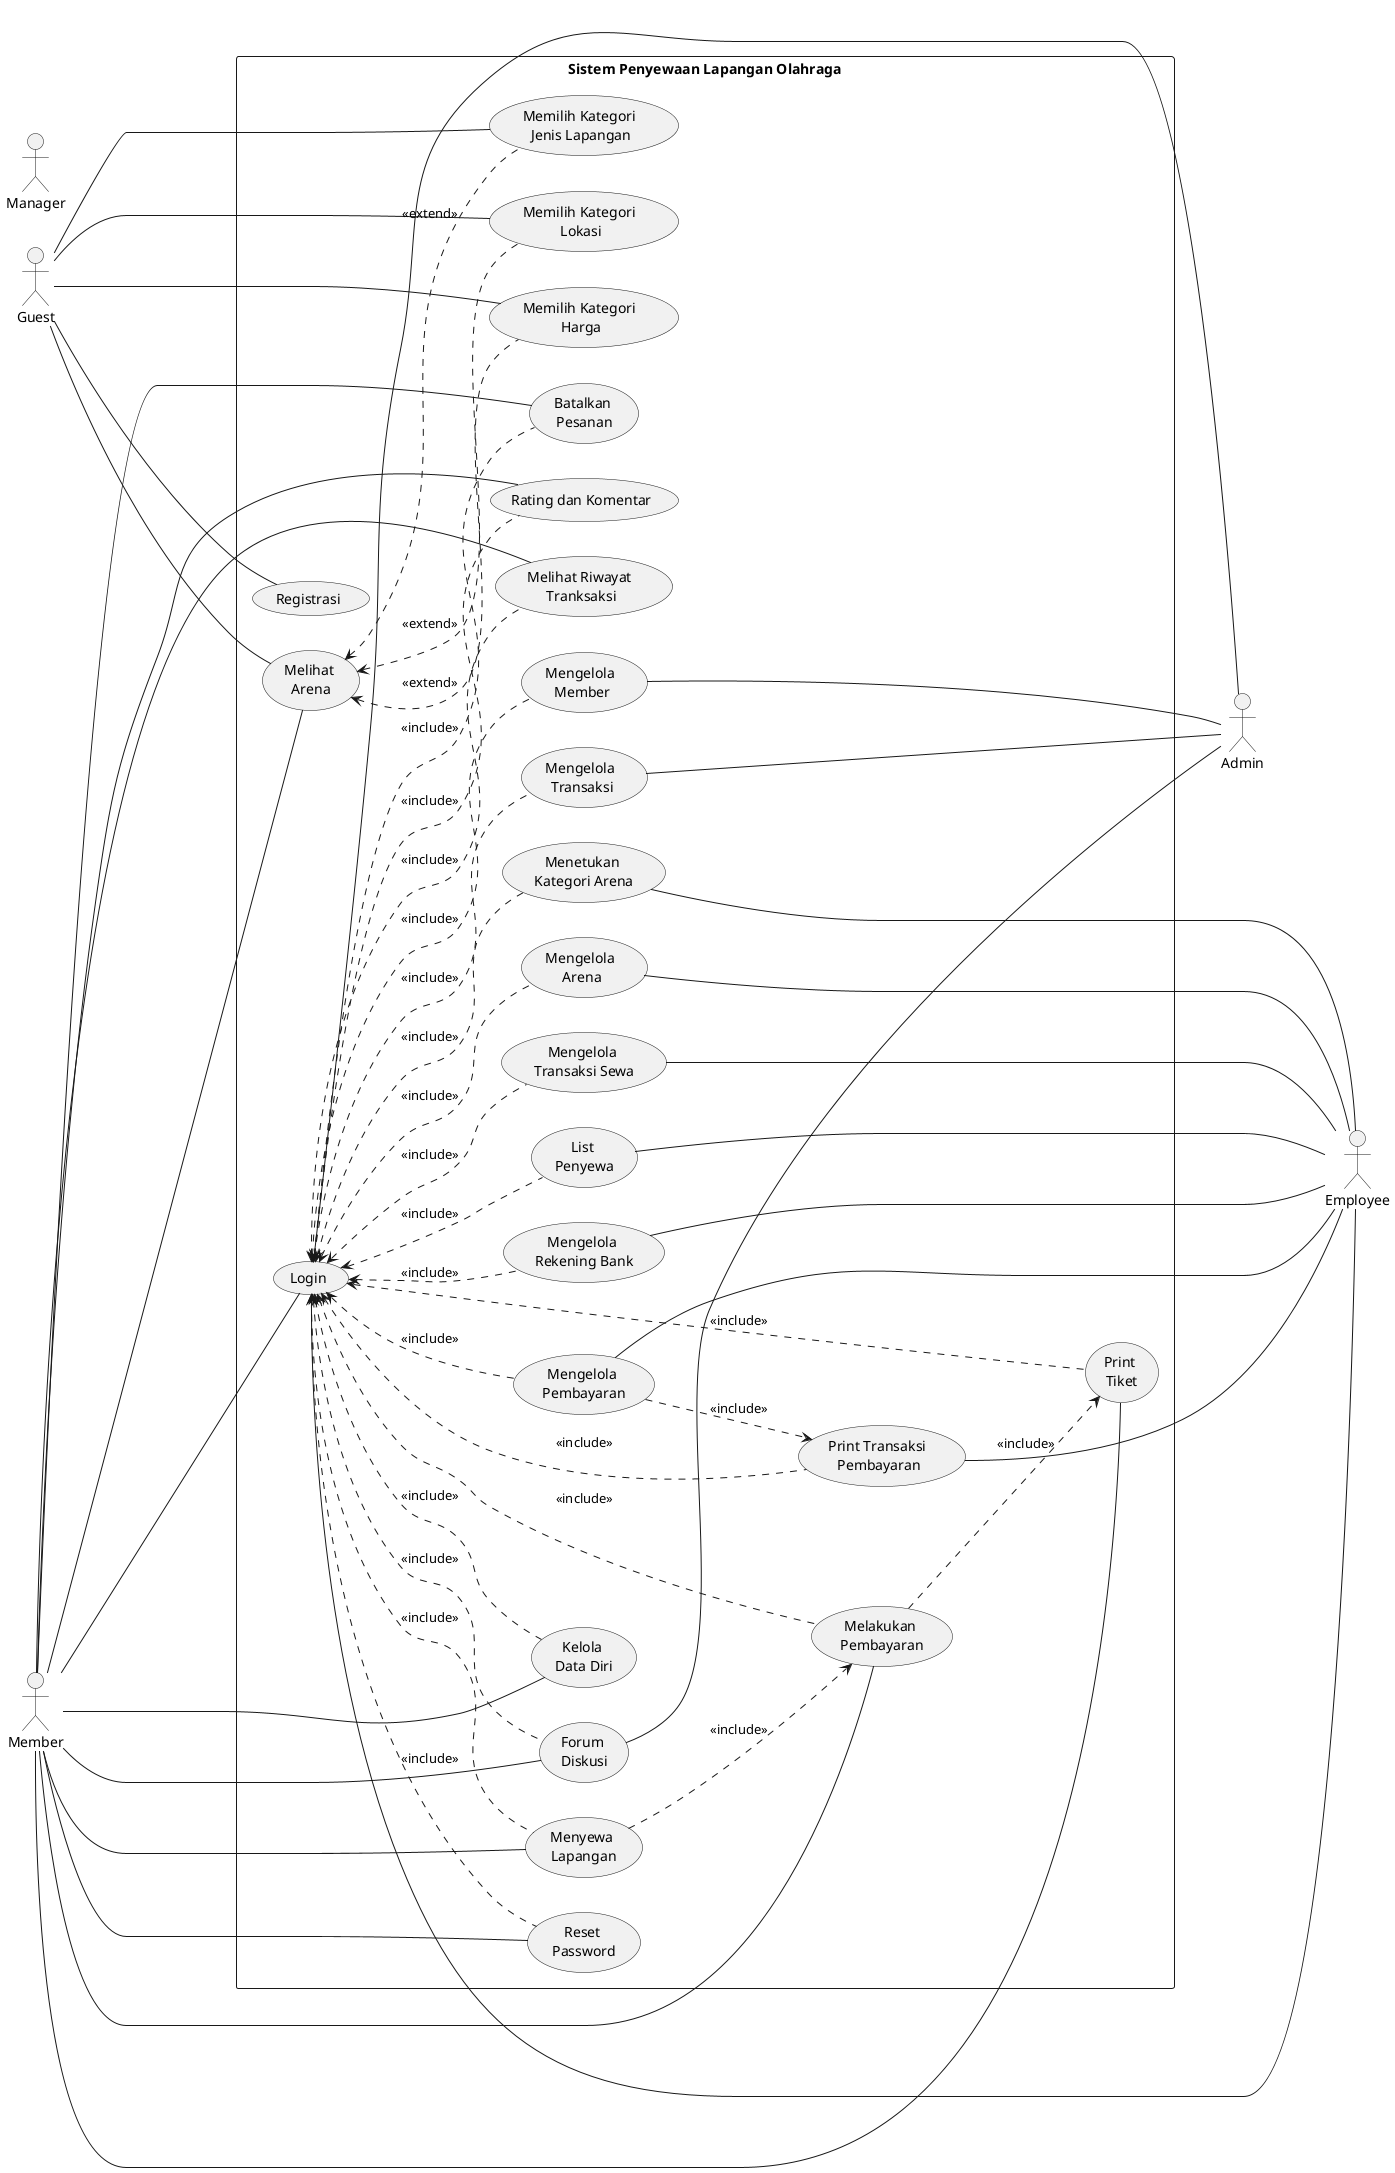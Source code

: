 @startuml
'https://plantuml.com/use-case-diagram

left to right direction

actor "Member"
actor "Guest"
actor "Employee"
actor "Manager"
actor "Admin"

rectangle "Sistem Penyewaan Lapangan Olahraga" {
  usecase "Reset \nPassword" as uc1
  usecase "Registrasi" as uc2
  usecase "Kelola \nData Diri" as uc3
  usecase "Print \nTiket" as uc4
  usecase "Melakukan \nPembayaran" as uc5
  usecase "Menyewa \nLapangan" as uc6
  usecase "Batalkan \nPesanan" as uc7
  usecase "Rating dan Komentar" as uc8
  usecase "Melihat Riwayat \nTranksaksi" as uc9
  usecase "Melihat \nArena" as uc10
  usecase "Memilih Kategori \nLokasi" as uc11
  usecase "Memilih Kategori \nHarga" as uc12
  usecase "Memilih Kategori \nJenis Lapangan" as uc13
  usecase "Login" as uc14
  usecase "Menetukan \nKategori Arena" as uc15
  usecase "Mengelola \nArena" as uc16
  usecase "Mengelola \nTransaksi Sewa" as uc17
  usecase "List \nPenyewa" as uc18
  usecase "Mengelola \nPembayaran" as uc19
  usecase "Print Transaksi \nPembayaran" as uc20
  usecase "Mengelola \nRekening Bank" as uc21
  usecase "Mengelola \nMember" as uc22
  usecase "Mengelola \nTransaksi" as uc23
  usecase "Forum \nDiskusi" as uc24
}

' Guest associations
Guest ---- uc2
Guest ---- uc10
Guest ---- uc11
Guest ---- uc12
Guest ---- uc13

' Member/Penyewa associations
Member ---- uc1
Member ---- uc3
Member ---- uc4
Member ---- uc5
Member ---- uc6
Member ---- uc7
Member ---- uc8
Member ---- uc9
Member ---- uc10
Member ---- uc14
Member ---- uc24

' Employee/Pengelola associations
uc14 ---- Employee
uc15 ---- Employee
uc16 ---- Employee
uc17 ---- Employee
uc18 ---- Employee
uc19 ---- Employee
uc20 ---- Employee
uc21 ---- Employee

' Admin associations
uc14 ---- Admin
uc22 ---- Admin
uc23 ---- Admin
uc24 ---- Admin

' Use case relationships
uc14 <.. uc1 : <<include>>
uc14 <.. uc3 : <<include>>
uc14 <.. uc4 : <<include>>
uc14 <.. uc5 : <<include>>
uc14 <.. uc6 : <<include>>
uc14 <.. uc7 : <<include>>
uc14 <.. uc8 : <<include>>
uc14 <.. uc9 : <<include>>
uc14 <.. uc15 : <<include>>
uc14 <.. uc16 : <<include>>
uc14 <.. uc17 : <<include>>
uc14 <.. uc18 : <<include>>
uc14 <.. uc19 : <<include>>
uc14 <.. uc20 : <<include>>
uc14 <.. uc21 : <<include>>
uc14 <.. uc22 : <<include>>
uc14 <.. uc23 : <<include>>
uc14 <.. uc24 : <<include>>

uc10 <.. uc11 : <<extend>>
uc10 <.. uc12 : <<extend>>
uc10 <.. uc13 : <<extend>>

uc6 ..> uc5 : <<include>>
uc5 ..> uc4 : <<include>>
uc19 ..> uc20 : <<include>>

@enduml